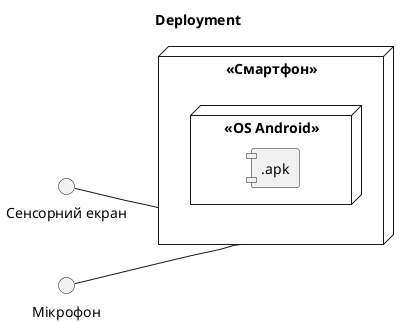 @startuml

title Deployment
left to right direction
skinparam componentStyle uml1

node "<<Смартфон>>" as phone {
  node "<<OS Android>>" {
    component [.apk]
  }
}

interface "Сенсорний екран"

"Сенсорний екран" -- phone

interface "Мікрофон"

"Мікрофон" -- phone
@enduml
